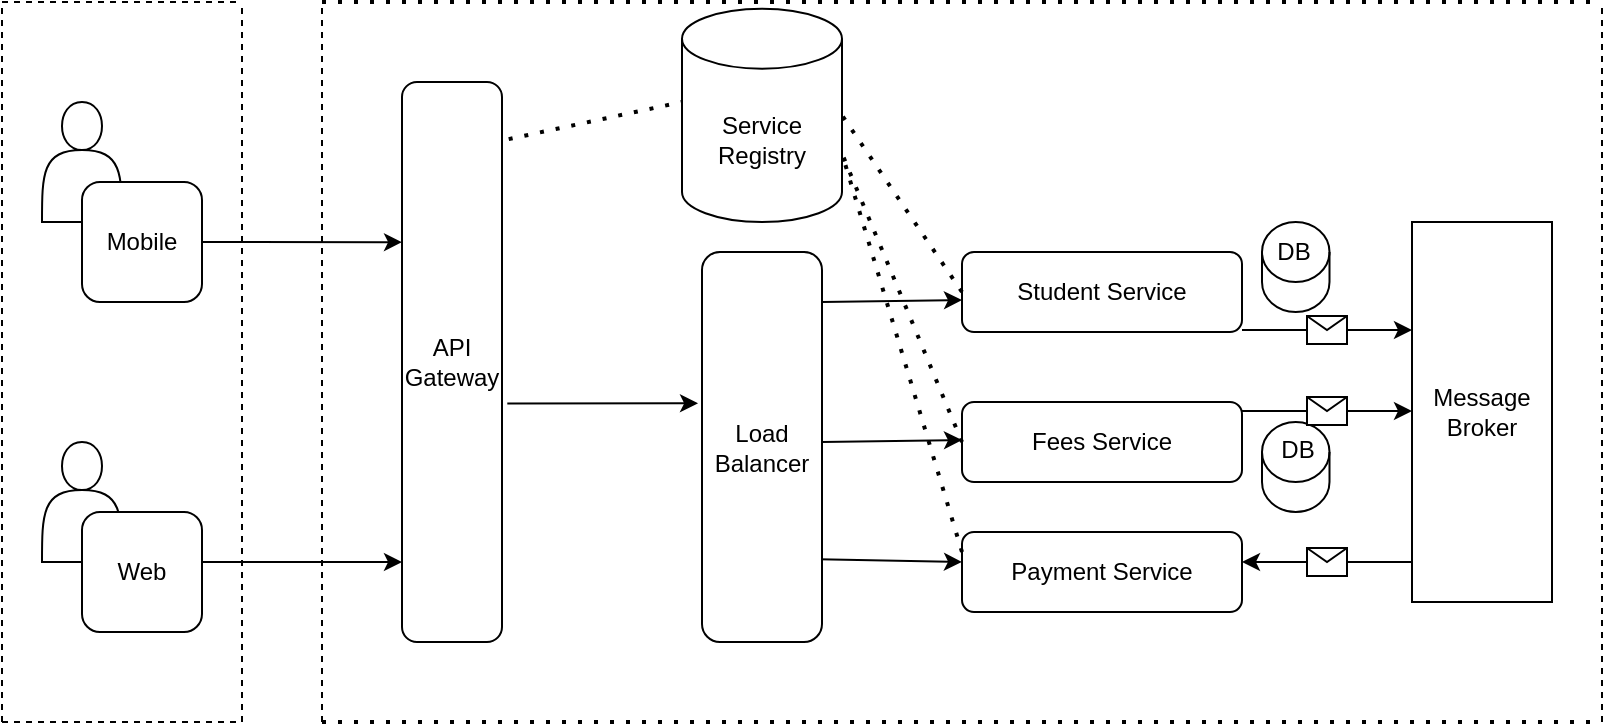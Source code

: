 <mxfile version="21.6.8" type="github">
  <diagram name="Page-1" id="lpYdi6hmB2mevcbclzjj">
    <mxGraphModel dx="1034" dy="424" grid="1" gridSize="10" guides="1" tooltips="1" connect="1" arrows="1" fold="1" page="1" pageScale="1" pageWidth="850" pageHeight="1100" math="0" shadow="0">
      <root>
        <mxCell id="0" />
        <mxCell id="1" parent="0" />
        <mxCell id="J3DRlDbeSo2fN5IDyo22-29" value="" style="endArrow=none;dashed=1;html=1;rounded=0;" edge="1" parent="1">
          <mxGeometry width="50" height="50" relative="1" as="geometry">
            <mxPoint x="40" y="40" as="sourcePoint" />
            <mxPoint x="160" y="40" as="targetPoint" />
          </mxGeometry>
        </mxCell>
        <mxCell id="J3DRlDbeSo2fN5IDyo22-30" value="" style="endArrow=none;dashed=1;html=1;rounded=0;" edge="1" parent="1">
          <mxGeometry width="50" height="50" relative="1" as="geometry">
            <mxPoint x="40" y="400" as="sourcePoint" />
            <mxPoint x="40" y="40" as="targetPoint" />
          </mxGeometry>
        </mxCell>
        <mxCell id="J3DRlDbeSo2fN5IDyo22-31" value="" style="endArrow=none;dashed=1;html=1;rounded=0;" edge="1" parent="1">
          <mxGeometry width="50" height="50" relative="1" as="geometry">
            <mxPoint x="160" y="400" as="sourcePoint" />
            <mxPoint x="160" y="40" as="targetPoint" />
          </mxGeometry>
        </mxCell>
        <mxCell id="J3DRlDbeSo2fN5IDyo22-32" value="" style="endArrow=none;dashed=1;html=1;rounded=0;" edge="1" parent="1">
          <mxGeometry width="50" height="50" relative="1" as="geometry">
            <mxPoint x="40" y="400" as="sourcePoint" />
            <mxPoint x="160" y="400" as="targetPoint" />
          </mxGeometry>
        </mxCell>
        <mxCell id="J3DRlDbeSo2fN5IDyo22-33" value="" style="endArrow=none;dashed=1;html=1;rounded=0;" edge="1" parent="1">
          <mxGeometry width="50" height="50" relative="1" as="geometry">
            <mxPoint x="200" y="400" as="sourcePoint" />
            <mxPoint x="200" y="40" as="targetPoint" />
          </mxGeometry>
        </mxCell>
        <mxCell id="J3DRlDbeSo2fN5IDyo22-34" value="" style="endArrow=none;dashed=1;html=1;rounded=0;" edge="1" parent="1">
          <mxGeometry width="50" height="50" relative="1" as="geometry">
            <mxPoint x="840" y="400" as="sourcePoint" />
            <mxPoint x="840" y="40" as="targetPoint" />
          </mxGeometry>
        </mxCell>
        <mxCell id="J3DRlDbeSo2fN5IDyo22-35" value="" style="endArrow=none;dashed=1;html=1;dashPattern=1 3;strokeWidth=2;rounded=0;" edge="1" parent="1">
          <mxGeometry width="50" height="50" relative="1" as="geometry">
            <mxPoint x="200" y="40" as="sourcePoint" />
            <mxPoint x="840" y="40" as="targetPoint" />
          </mxGeometry>
        </mxCell>
        <mxCell id="J3DRlDbeSo2fN5IDyo22-36" value="" style="endArrow=none;dashed=1;html=1;dashPattern=1 3;strokeWidth=2;rounded=0;" edge="1" parent="1">
          <mxGeometry width="50" height="50" relative="1" as="geometry">
            <mxPoint x="200" y="400" as="sourcePoint" />
            <mxPoint x="840" y="400" as="targetPoint" />
          </mxGeometry>
        </mxCell>
        <mxCell id="J3DRlDbeSo2fN5IDyo22-37" value="API Gateway" style="rounded=1;whiteSpace=wrap;html=1;" vertex="1" parent="1">
          <mxGeometry x="240" y="80" width="50" height="280" as="geometry" />
        </mxCell>
        <mxCell id="J3DRlDbeSo2fN5IDyo22-38" value="Fees Service" style="rounded=1;whiteSpace=wrap;html=1;" vertex="1" parent="1">
          <mxGeometry x="520" y="240" width="140" height="40" as="geometry" />
        </mxCell>
        <mxCell id="J3DRlDbeSo2fN5IDyo22-39" value="Payment Service" style="rounded=1;whiteSpace=wrap;html=1;" vertex="1" parent="1">
          <mxGeometry x="520" y="305" width="140" height="40" as="geometry" />
        </mxCell>
        <mxCell id="J3DRlDbeSo2fN5IDyo22-40" value="" style="shape=cylinder3;whiteSpace=wrap;html=1;boundedLbl=1;backgroundOutline=1;size=15;" vertex="1" parent="1">
          <mxGeometry x="670" y="250" width="33.75" height="45" as="geometry" />
        </mxCell>
        <mxCell id="J3DRlDbeSo2fN5IDyo22-41" value="Message Broker" style="rounded=0;whiteSpace=wrap;html=1;" vertex="1" parent="1">
          <mxGeometry x="745" y="150" width="70" height="190" as="geometry" />
        </mxCell>
        <mxCell id="J3DRlDbeSo2fN5IDyo22-45" value="Student Service" style="rounded=1;whiteSpace=wrap;html=1;" vertex="1" parent="1">
          <mxGeometry x="520" y="165" width="140" height="40" as="geometry" />
        </mxCell>
        <mxCell id="J3DRlDbeSo2fN5IDyo22-47" value="" style="endArrow=classic;html=1;rounded=0;exitX=1;exitY=0.128;exitDx=0;exitDy=0;exitPerimeter=0;" edge="1" parent="1" source="J3DRlDbeSo2fN5IDyo22-71">
          <mxGeometry width="50" height="50" relative="1" as="geometry">
            <mxPoint x="480" y="189" as="sourcePoint" />
            <mxPoint x="520" y="189" as="targetPoint" />
            <Array as="points" />
          </mxGeometry>
        </mxCell>
        <mxCell id="J3DRlDbeSo2fN5IDyo22-48" value="" style="endArrow=classic;html=1;rounded=0;exitX=1;exitY=0.487;exitDx=0;exitDy=0;exitPerimeter=0;" edge="1" parent="1" source="J3DRlDbeSo2fN5IDyo22-71">
          <mxGeometry width="50" height="50" relative="1" as="geometry">
            <mxPoint x="480" y="259" as="sourcePoint" />
            <mxPoint x="520" y="259" as="targetPoint" />
            <Array as="points" />
          </mxGeometry>
        </mxCell>
        <mxCell id="J3DRlDbeSo2fN5IDyo22-49" value="" style="endArrow=classic;html=1;rounded=0;exitX=0.973;exitY=0.788;exitDx=0;exitDy=0;exitPerimeter=0;" edge="1" parent="1" source="J3DRlDbeSo2fN5IDyo22-71">
          <mxGeometry width="50" height="50" relative="1" as="geometry">
            <mxPoint x="480" y="320" as="sourcePoint" />
            <mxPoint x="520" y="320" as="targetPoint" />
            <Array as="points" />
          </mxGeometry>
        </mxCell>
        <mxCell id="J3DRlDbeSo2fN5IDyo22-51" value="" style="shape=actor;whiteSpace=wrap;html=1;" vertex="1" parent="1">
          <mxGeometry x="60" y="90" width="40" height="60" as="geometry" />
        </mxCell>
        <mxCell id="J3DRlDbeSo2fN5IDyo22-52" value="Mobile" style="rounded=1;whiteSpace=wrap;html=1;" vertex="1" parent="1">
          <mxGeometry x="80" y="130" width="60" height="60" as="geometry" />
        </mxCell>
        <mxCell id="J3DRlDbeSo2fN5IDyo22-53" value="" style="shape=actor;whiteSpace=wrap;html=1;" vertex="1" parent="1">
          <mxGeometry x="60" y="260" width="40" height="60" as="geometry" />
        </mxCell>
        <mxCell id="J3DRlDbeSo2fN5IDyo22-54" value="Web" style="rounded=1;whiteSpace=wrap;html=1;" vertex="1" parent="1">
          <mxGeometry x="80" y="295" width="60" height="60" as="geometry" />
        </mxCell>
        <mxCell id="J3DRlDbeSo2fN5IDyo22-55" value="" style="endArrow=classic;html=1;rounded=0;exitX=1;exitY=0.5;exitDx=0;exitDy=0;entryX=0;entryY=0.286;entryDx=0;entryDy=0;entryPerimeter=0;" edge="1" parent="1" source="J3DRlDbeSo2fN5IDyo22-52" target="J3DRlDbeSo2fN5IDyo22-37">
          <mxGeometry width="50" height="50" relative="1" as="geometry">
            <mxPoint x="420" y="250" as="sourcePoint" />
            <mxPoint x="470" y="200" as="targetPoint" />
          </mxGeometry>
        </mxCell>
        <mxCell id="J3DRlDbeSo2fN5IDyo22-56" value="" style="endArrow=classic;html=1;rounded=0;exitX=1;exitY=0.5;exitDx=0;exitDy=0;" edge="1" parent="1">
          <mxGeometry width="50" height="50" relative="1" as="geometry">
            <mxPoint x="140" y="320" as="sourcePoint" />
            <mxPoint x="240" y="320" as="targetPoint" />
          </mxGeometry>
        </mxCell>
        <mxCell id="J3DRlDbeSo2fN5IDyo22-59" value="Service Registry" style="shape=cylinder3;whiteSpace=wrap;html=1;boundedLbl=1;backgroundOutline=1;size=15;" vertex="1" parent="1">
          <mxGeometry x="380" y="43.33" width="80" height="106.67" as="geometry" />
        </mxCell>
        <mxCell id="J3DRlDbeSo2fN5IDyo22-60" value="" style="shape=cylinder3;whiteSpace=wrap;html=1;boundedLbl=1;backgroundOutline=1;size=15;" vertex="1" parent="1">
          <mxGeometry x="670" y="150" width="33.75" height="45" as="geometry" />
        </mxCell>
        <mxCell id="J3DRlDbeSo2fN5IDyo22-61" value="DB" style="text;html=1;strokeColor=none;fillColor=none;align=center;verticalAlign=middle;whiteSpace=wrap;rounded=0;" vertex="1" parent="1">
          <mxGeometry x="656" y="150" width="60" height="30" as="geometry" />
        </mxCell>
        <mxCell id="J3DRlDbeSo2fN5IDyo22-62" value="DB" style="text;html=1;strokeColor=none;fillColor=none;align=center;verticalAlign=middle;whiteSpace=wrap;rounded=0;" vertex="1" parent="1">
          <mxGeometry x="658" y="249" width="60" height="30" as="geometry" />
        </mxCell>
        <mxCell id="J3DRlDbeSo2fN5IDyo22-63" value="" style="endArrow=classic;html=1;rounded=0;" edge="1" parent="1">
          <mxGeometry relative="1" as="geometry">
            <mxPoint x="660" y="204" as="sourcePoint" />
            <mxPoint x="745" y="204" as="targetPoint" />
          </mxGeometry>
        </mxCell>
        <mxCell id="J3DRlDbeSo2fN5IDyo22-64" value="" style="shape=message;html=1;outlineConnect=0;" vertex="1" parent="J3DRlDbeSo2fN5IDyo22-63">
          <mxGeometry width="20" height="14" relative="1" as="geometry">
            <mxPoint x="-10" y="-7" as="offset" />
          </mxGeometry>
        </mxCell>
        <mxCell id="J3DRlDbeSo2fN5IDyo22-67" value="" style="endArrow=classic;html=1;rounded=0;" edge="1" parent="1">
          <mxGeometry relative="1" as="geometry">
            <mxPoint x="660" y="244.5" as="sourcePoint" />
            <mxPoint x="745" y="244.5" as="targetPoint" />
          </mxGeometry>
        </mxCell>
        <mxCell id="J3DRlDbeSo2fN5IDyo22-68" value="" style="shape=message;html=1;outlineConnect=0;" vertex="1" parent="J3DRlDbeSo2fN5IDyo22-67">
          <mxGeometry width="20" height="14" relative="1" as="geometry">
            <mxPoint x="-10" y="-7" as="offset" />
          </mxGeometry>
        </mxCell>
        <mxCell id="J3DRlDbeSo2fN5IDyo22-69" value="" style="endArrow=classic;html=1;rounded=0;" edge="1" parent="1">
          <mxGeometry relative="1" as="geometry">
            <mxPoint x="745" y="320" as="sourcePoint" />
            <mxPoint x="660" y="320" as="targetPoint" />
          </mxGeometry>
        </mxCell>
        <mxCell id="J3DRlDbeSo2fN5IDyo22-70" value="" style="shape=message;html=1;outlineConnect=0;" vertex="1" parent="J3DRlDbeSo2fN5IDyo22-69">
          <mxGeometry width="20" height="14" relative="1" as="geometry">
            <mxPoint x="-10" y="-7" as="offset" />
          </mxGeometry>
        </mxCell>
        <mxCell id="J3DRlDbeSo2fN5IDyo22-71" value="Load Balancer" style="rounded=1;whiteSpace=wrap;html=1;" vertex="1" parent="1">
          <mxGeometry x="390" y="165" width="60" height="195" as="geometry" />
        </mxCell>
        <mxCell id="J3DRlDbeSo2fN5IDyo22-72" value="" style="endArrow=classic;html=1;rounded=0;exitX=1.053;exitY=0.574;exitDx=0;exitDy=0;exitPerimeter=0;entryX=-0.033;entryY=0.388;entryDx=0;entryDy=0;entryPerimeter=0;" edge="1" parent="1" source="J3DRlDbeSo2fN5IDyo22-37" target="J3DRlDbeSo2fN5IDyo22-71">
          <mxGeometry width="50" height="50" relative="1" as="geometry">
            <mxPoint x="400" y="250" as="sourcePoint" />
            <mxPoint x="450" y="200" as="targetPoint" />
          </mxGeometry>
        </mxCell>
        <mxCell id="J3DRlDbeSo2fN5IDyo22-75" value="" style="endArrow=none;dashed=1;html=1;dashPattern=1 3;strokeWidth=2;rounded=0;entryX=1;entryY=0;entryDx=0;entryDy=72.502;entryPerimeter=0;exitX=0;exitY=0.25;exitDx=0;exitDy=0;" edge="1" parent="1" source="J3DRlDbeSo2fN5IDyo22-39" target="J3DRlDbeSo2fN5IDyo22-59">
          <mxGeometry width="50" height="50" relative="1" as="geometry">
            <mxPoint x="400" y="250" as="sourcePoint" />
            <mxPoint x="450" y="200" as="targetPoint" />
          </mxGeometry>
        </mxCell>
        <mxCell id="J3DRlDbeSo2fN5IDyo22-76" value="" style="endArrow=none;dashed=1;html=1;dashPattern=1 3;strokeWidth=2;rounded=0;exitX=0;exitY=0.5;exitDx=0;exitDy=0;entryX=1;entryY=0;entryDx=0;entryDy=72.502;entryPerimeter=0;" edge="1" parent="1" source="J3DRlDbeSo2fN5IDyo22-38" target="J3DRlDbeSo2fN5IDyo22-59">
          <mxGeometry width="50" height="50" relative="1" as="geometry">
            <mxPoint x="400" y="250" as="sourcePoint" />
            <mxPoint x="450" y="200" as="targetPoint" />
          </mxGeometry>
        </mxCell>
        <mxCell id="J3DRlDbeSo2fN5IDyo22-77" value="" style="endArrow=none;dashed=1;html=1;dashPattern=1 3;strokeWidth=2;rounded=0;exitX=0;exitY=0.5;exitDx=0;exitDy=0;entryX=1;entryY=0.5;entryDx=0;entryDy=0;entryPerimeter=0;" edge="1" parent="1" source="J3DRlDbeSo2fN5IDyo22-45" target="J3DRlDbeSo2fN5IDyo22-59">
          <mxGeometry width="50" height="50" relative="1" as="geometry">
            <mxPoint x="400" y="250" as="sourcePoint" />
            <mxPoint x="450" y="200" as="targetPoint" />
          </mxGeometry>
        </mxCell>
        <mxCell id="J3DRlDbeSo2fN5IDyo22-78" value="" style="endArrow=none;dashed=1;html=1;dashPattern=1 3;strokeWidth=2;rounded=0;exitX=1.067;exitY=0.102;exitDx=0;exitDy=0;exitPerimeter=0;" edge="1" parent="1" source="J3DRlDbeSo2fN5IDyo22-37">
          <mxGeometry width="50" height="50" relative="1" as="geometry">
            <mxPoint x="330" y="140" as="sourcePoint" />
            <mxPoint x="380" y="90" as="targetPoint" />
          </mxGeometry>
        </mxCell>
      </root>
    </mxGraphModel>
  </diagram>
</mxfile>

